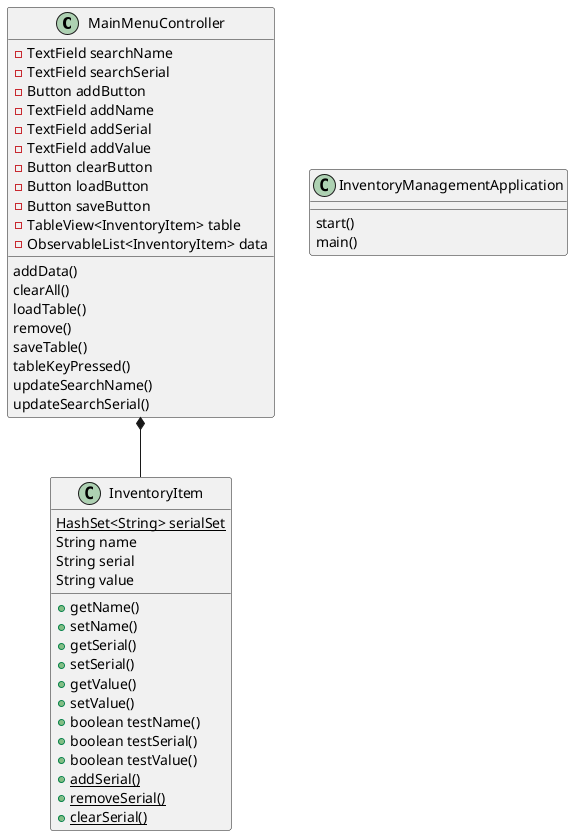 @startuml

MainMenuController *--InventoryItem

class InventoryManagementApplication{
    start()
    main()
}

class MainMenuController{
    - TextField searchName
    - TextField searchSerial
    - Button addButton
    - TextField addName
    - TextField addSerial
    - TextField addValue
    - Button clearButton
    - Button loadButton
    - Button saveButton
    - TableView<InventoryItem> table
    - ObservableList<InventoryItem> data
    addData()
    clearAll()
    loadTable()
    remove()
    saveTable()
    tableKeyPressed()
    updateSearchName()
    updateSearchSerial()
}

class InventoryItem{
    {static} HashSet<String> serialSet
    String name
    String serial
    String value
    + getName()
    + setName()
    + getSerial()
    + setSerial()
    + getValue()
    + setValue()
    + boolean testName()
    + boolean testSerial()
    + boolean testValue()
    +{static} addSerial()
    +{static} removeSerial()
    +{static} clearSerial()
}


@enduml